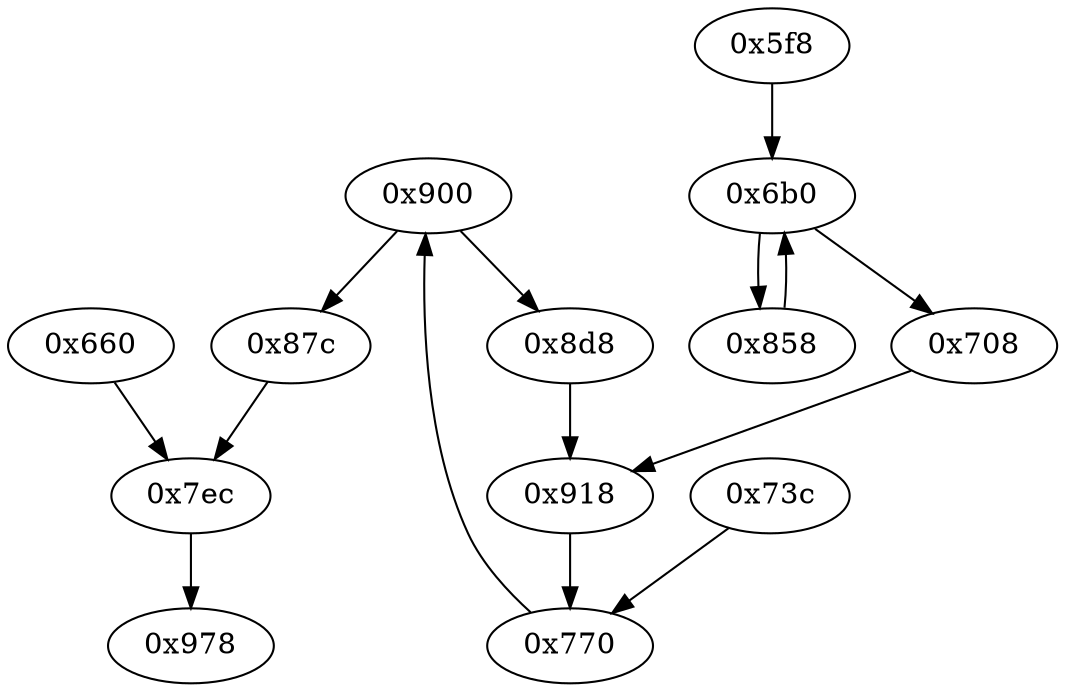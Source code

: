 strict digraph "" {
	"0x660"	 [opcode="[u'ldr', u'ldr', u'bl', u'mvn', u'mov']"];
	"0x7ec"	 [opcode="[u'ldr', u'ldr', u'bl', u'ldr', u'mvn', u'mov', u'ldr', u'ldr', u'ldr', u'cmp', u'mov', u'sub', u'mul', u'mvn', u'mov', u'orr', \
u'ldr', u'cmn', u'mov', u'teq', u'ldr', u'mov', u'cmn', u'mov', u'cmp', u'mov', u'b']"];
	"0x660" -> "0x7ec";
	"0x858"	 [opcode="[u'ldr', u'ldr', u'add', u'str', u'ldr', u'add', u'str', u'ldr', u'b']"];
	"0x6b0"	 [opcode="[u'ldr', u'str', u'ldr', u'str', u'ldr', u'ldr', u'ldr', u'cmp', u'mov', u'b']"];
	"0x858" -> "0x6b0";
	"0x87c"	 [opcode="[u'ldr', u'ldr', u'ldr', u'ldr', u'mov', u'sub', u'cmp', u'mul', u'mov', u'mov', u'mvn', u'orr', u'cmn', u'mov', u'teq', u'ldr', \
u'mov', u'cmn', u'mov', u'mov', u'cmp', u'mov', u'b']"];
	"0x87c" -> "0x7ec";
	"0x978"	 [opcode="[u'mov', u'sub', u'pop']"];
	"0x708"	 [opcode="[u'ldr', u'ldr', u'mov', u'b']"];
	"0x918"	 [opcode="[u'ldr', u'str', u'str', u'ldr', u'rsb', u'mvn', u'mul', u'eor', u'and', u'ldr', u'mov', u'mov', u'ldr', u'cmp', u'mov', u'cmp', \
u'mov', u'mov', u'cmp', u'mov', u'mov', u'teq', u'mov', u'b']"];
	"0x708" -> "0x918";
	"0x770"	 [opcode="[u'ldr', u'ldr', u'ldr', u'ldrb', u'ldr', u'cmp', u'mov', u'mov', u'strb', u'ldr', u'ldr', u'rsb', u'mvn', u'mul', u'mvn', u'ldr', \
u'ldr', u'orr', u'mov', u'cmn', u'mov', u'cmp', u'mov', u'mov', u'mov', u'cmn', u'mov', u'mov', u'teq', u'mov', u'b']"];
	"0x918" -> "0x770";
	"0x900"	 [opcode="[u'ldrb', u'ldr', u'ldr', u'cmp', u'mov', u'b']"];
	"0x900" -> "0x87c";
	"0x8d8"	 [opcode="[u'ldr', u'ldr', u'rsb', u'sub', u'rsb', u'ldr', u'rsb', u'rsb', u'ldr', u'b']"];
	"0x900" -> "0x8d8";
	"0x6b0" -> "0x858";
	"0x6b0" -> "0x708";
	"0x8d8" -> "0x918";
	"0x7ec" -> "0x978";
	"0x770" -> "0x900";
	"0x73c"	 [opcode="[u'ldr', u'mov', u'b']"];
	"0x73c" -> "0x770";
	"0x5f8"	 [opcode="[u'push', u'add', u'sub', u'mov', u'str', u'mvn', u'str', u'ldr', u'ldr', u'ldr', u'ldr', u'str', u'ldr', u'str', u'ldr', u'ldr', \
u'add', u'str', u'ldr', u'str', u'add', u'str', u'mov', u'str', u'mov', u'b']"];
	"0x5f8" -> "0x6b0";
}
